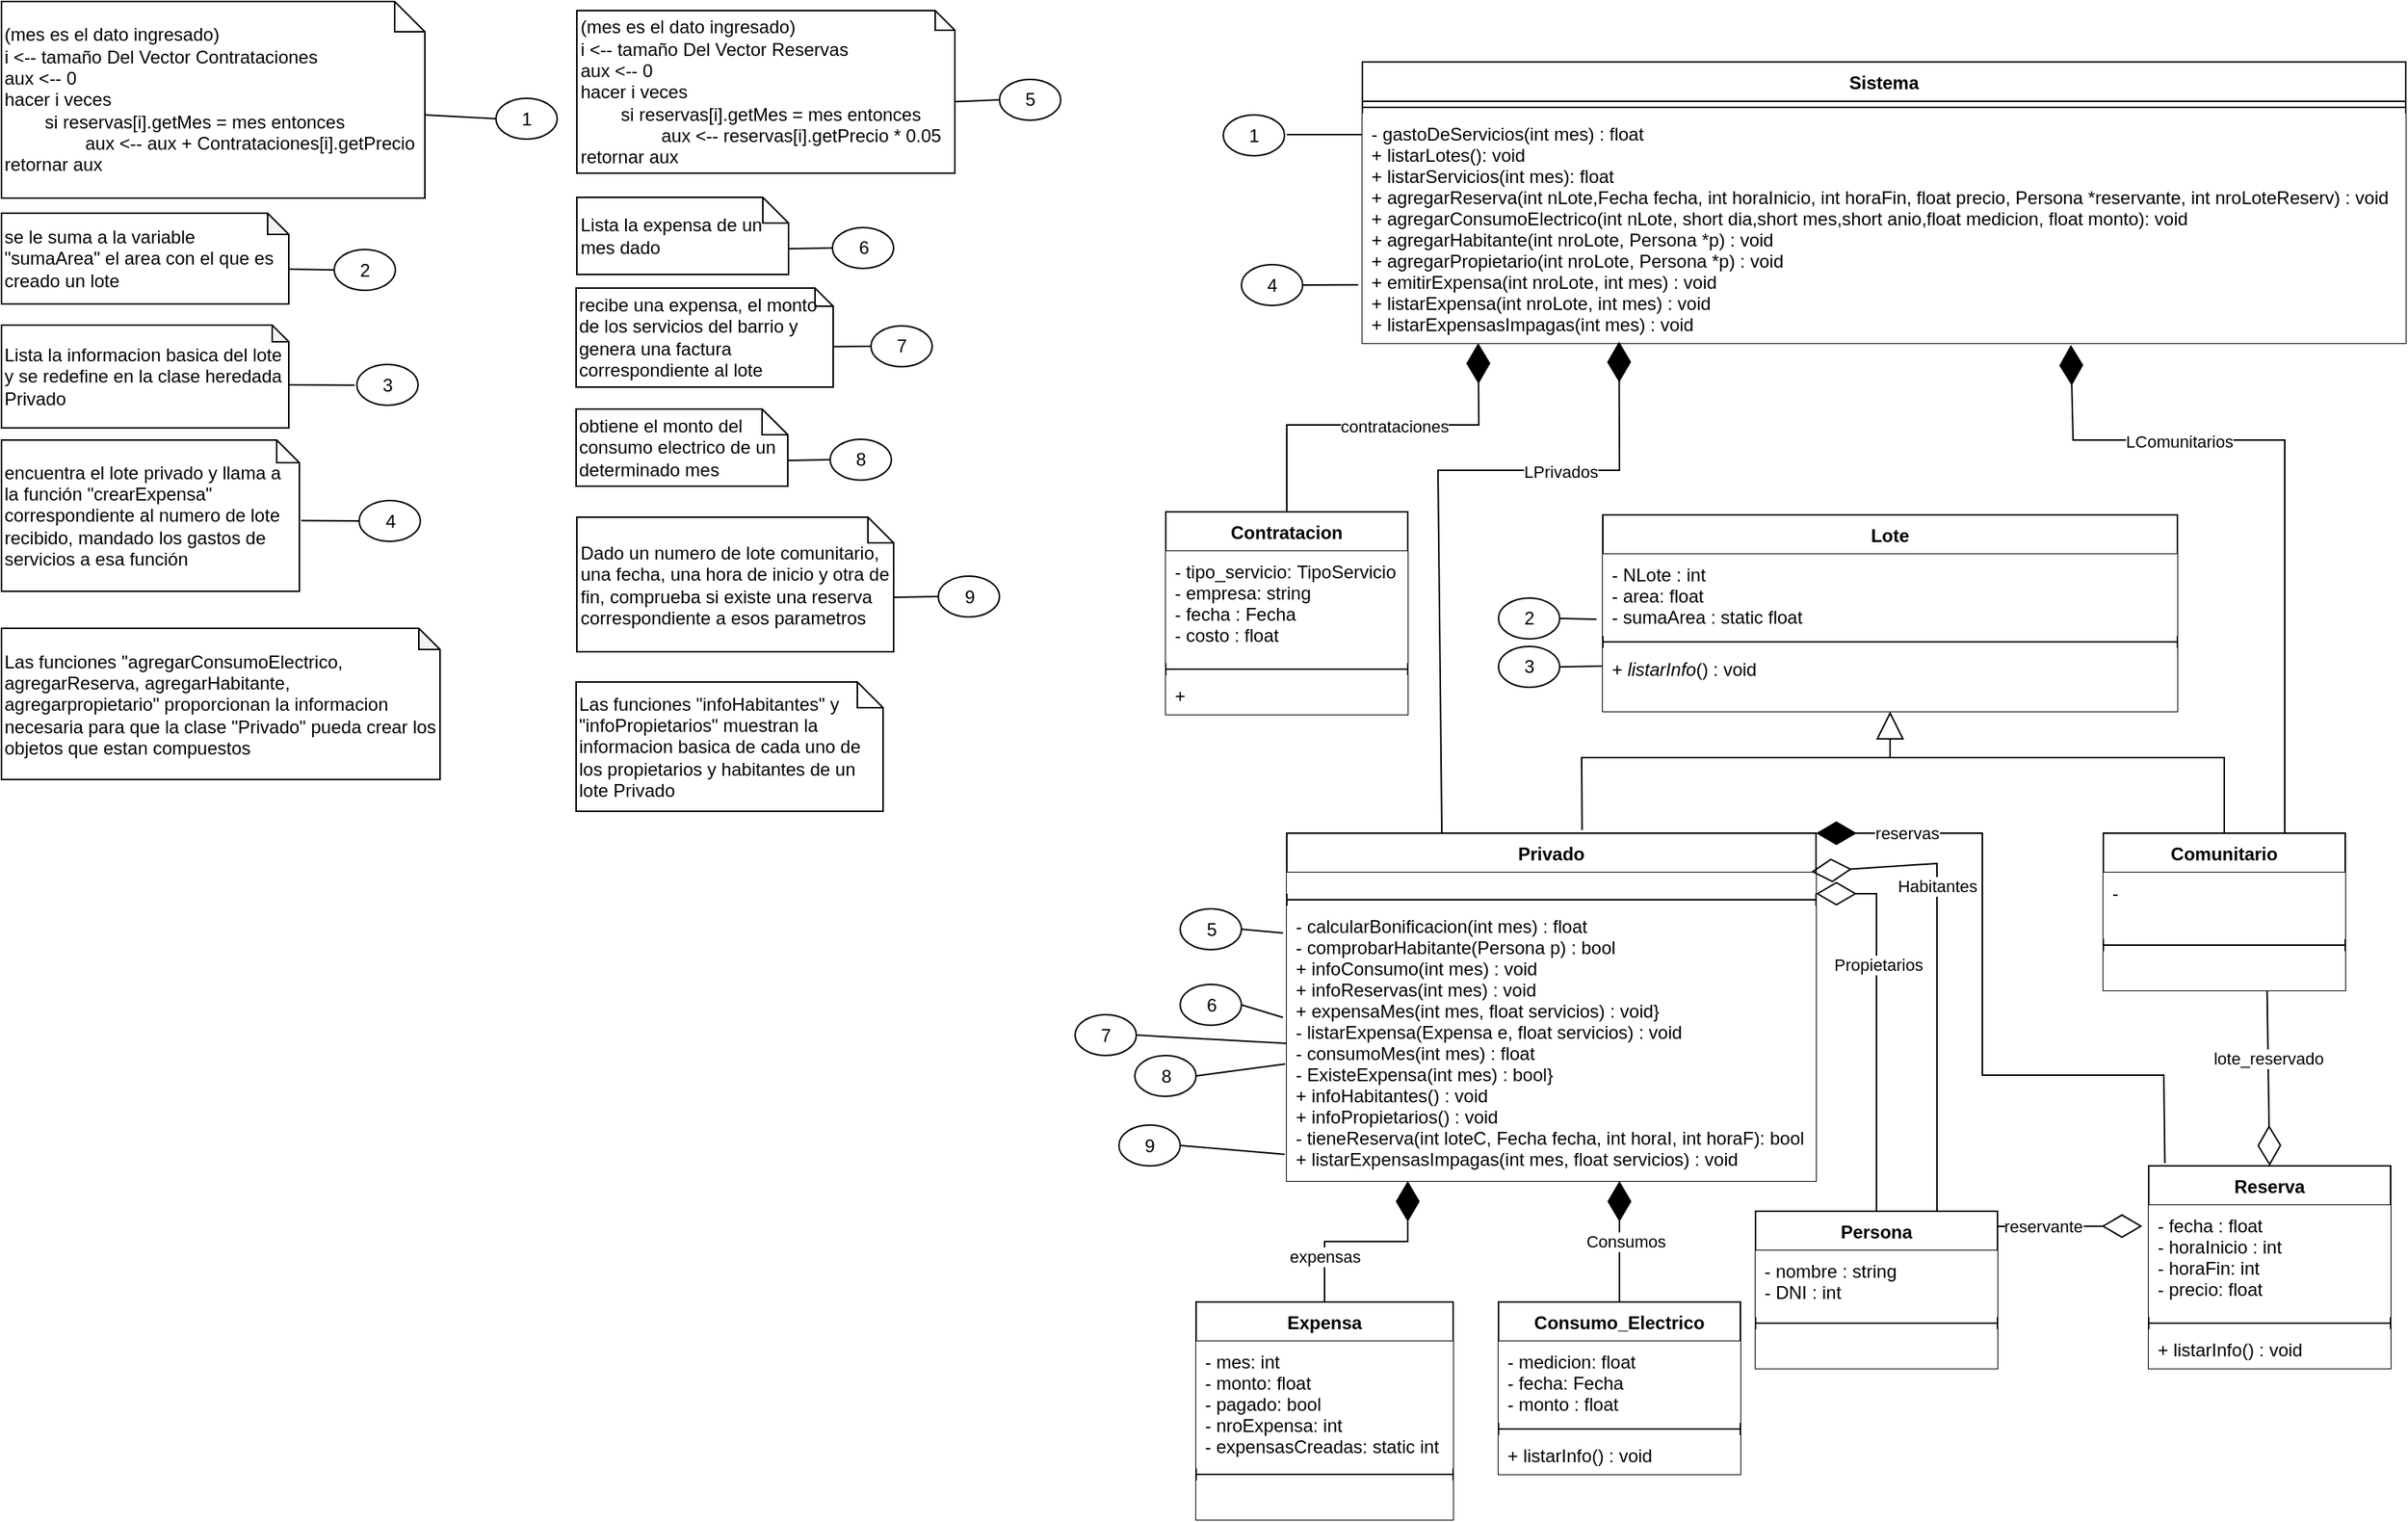 <mxfile version="20.6.0" type="device"><diagram id="Mghg4daY8PKXxm-E9AAV" name="Página-1"><mxGraphModel dx="2114" dy="834" grid="1" gridSize="10" guides="1" tooltips="1" connect="1" arrows="1" fold="1" page="1" pageScale="1" pageWidth="827" pageHeight="1169" math="0" shadow="0"><root><mxCell id="0"/><mxCell id="1" parent="0"/><mxCell id="o68BLchZln3EO1sLJYte-1" value="Lote" style="swimlane;fontStyle=1;align=center;verticalAlign=top;childLayout=stackLayout;horizontal=1;startSize=26;horizontalStack=0;resizeParent=1;resizeParentMax=0;resizeLast=0;collapsible=1;marginBottom=0;" parent="1" vertex="1"><mxGeometry x="279" y="369.5" width="380" height="130" as="geometry"/></mxCell><mxCell id="o68BLchZln3EO1sLJYte-2" value="- NLote : int&#10;- area: float&#10;- sumaArea : static float&#10;" style="text;strokeColor=none;fillColor=default;align=left;verticalAlign=top;spacingLeft=4;spacingRight=4;overflow=hidden;rotatable=0;points=[[0,0.5],[1,0.5]];portConstraint=eastwest;" parent="o68BLchZln3EO1sLJYte-1" vertex="1"><mxGeometry y="26" width="380" height="54" as="geometry"/></mxCell><mxCell id="o68BLchZln3EO1sLJYte-3" value="" style="line;strokeWidth=1;fillColor=none;align=left;verticalAlign=middle;spacingTop=-1;spacingLeft=3;spacingRight=3;rotatable=0;labelPosition=right;points=[];portConstraint=eastwest;strokeColor=inherit;" parent="o68BLchZln3EO1sLJYte-1" vertex="1"><mxGeometry y="80" width="380" height="8" as="geometry"/></mxCell><mxCell id="o68BLchZln3EO1sLJYte-4" value="+&amp;nbsp;&lt;i&gt;listarInfo&lt;/i&gt;() : void" style="text;strokeColor=none;fillColor=default;align=left;verticalAlign=top;spacingLeft=4;spacingRight=4;overflow=hidden;rotatable=0;points=[[0,0.5],[1,0.5]];portConstraint=eastwest;html=1;" parent="o68BLchZln3EO1sLJYte-1" vertex="1"><mxGeometry y="88" width="380" height="42" as="geometry"/></mxCell><mxCell id="o68BLchZln3EO1sLJYte-5" value="Privado" style="swimlane;fontStyle=1;align=center;verticalAlign=top;childLayout=stackLayout;horizontal=1;startSize=26;horizontalStack=0;resizeParent=1;resizeParentMax=0;resizeLast=0;collapsible=1;marginBottom=0;" parent="1" vertex="1"><mxGeometry x="70" y="580" width="350" height="230" as="geometry"/></mxCell><mxCell id="o68BLchZln3EO1sLJYte-6" value="" style="text;strokeColor=none;fillColor=default;align=left;verticalAlign=top;spacingLeft=4;spacingRight=4;overflow=hidden;rotatable=0;points=[[0,0.5],[1,0.5]];portConstraint=eastwest;" parent="o68BLchZln3EO1sLJYte-5" vertex="1"><mxGeometry y="26" width="350" height="14" as="geometry"/></mxCell><mxCell id="o68BLchZln3EO1sLJYte-7" value="" style="line;strokeWidth=1;fillColor=none;align=left;verticalAlign=middle;spacingTop=-1;spacingLeft=3;spacingRight=3;rotatable=0;labelPosition=right;points=[];portConstraint=eastwest;strokeColor=inherit;" parent="o68BLchZln3EO1sLJYte-5" vertex="1"><mxGeometry y="40" width="350" height="8" as="geometry"/></mxCell><mxCell id="o68BLchZln3EO1sLJYte-8" value="- calcularBonificacion(int mes) : float&#10;- comprobarHabitante(Persona p) : bool&#10;+ infoConsumo(int mes) : void&#10;+ infoReservas(int mes) : void&#10;+ expensaMes(int mes, float servicios) : void}&#10;- listarExpensa(Expensa e, float servicios) : void&#10;- consumoMes(int mes) : float&#10;- ExisteExpensa(int mes) : bool}&#10;+ infoHabitantes() : void&#10;+ infoPropietarios() : void&#10;- tieneReserva(int loteC, Fecha fecha, int horaI, int horaF): bool&#10;+ listarExpensasImpagas(int mes, float servicios) : void" style="text;strokeColor=none;fillColor=default;align=left;verticalAlign=top;spacingLeft=4;spacingRight=4;overflow=hidden;rotatable=0;points=[[0,0.5],[1,0.5]];portConstraint=eastwest;" parent="o68BLchZln3EO1sLJYte-5" vertex="1"><mxGeometry y="48" width="350" height="182" as="geometry"/></mxCell><mxCell id="o68BLchZln3EO1sLJYte-9" value="Comunitario" style="swimlane;fontStyle=1;align=center;verticalAlign=top;childLayout=stackLayout;horizontal=1;startSize=26;horizontalStack=0;resizeParent=1;resizeParentMax=0;resizeLast=0;collapsible=1;marginBottom=0;" parent="1" vertex="1"><mxGeometry x="610" y="580" width="160" height="104" as="geometry"/></mxCell><mxCell id="o68BLchZln3EO1sLJYte-10" value="-" style="text;strokeColor=none;fillColor=default;align=left;verticalAlign=top;spacingLeft=4;spacingRight=4;overflow=hidden;rotatable=0;points=[[0,0.5],[1,0.5]];portConstraint=eastwest;" parent="o68BLchZln3EO1sLJYte-9" vertex="1"><mxGeometry y="26" width="160" height="44" as="geometry"/></mxCell><mxCell id="o68BLchZln3EO1sLJYte-11" value="" style="line;strokeWidth=1;fillColor=none;align=left;verticalAlign=middle;spacingTop=-1;spacingLeft=3;spacingRight=3;rotatable=0;labelPosition=right;points=[];portConstraint=eastwest;strokeColor=inherit;" parent="o68BLchZln3EO1sLJYte-9" vertex="1"><mxGeometry y="70" width="160" height="8" as="geometry"/></mxCell><mxCell id="o68BLchZln3EO1sLJYte-12" value="" style="text;strokeColor=none;fillColor=default;align=left;verticalAlign=top;spacingLeft=4;spacingRight=4;overflow=hidden;rotatable=0;points=[[0,0.5],[1,0.5]];portConstraint=eastwest;" parent="o68BLchZln3EO1sLJYte-9" vertex="1"><mxGeometry y="78" width="160" height="26" as="geometry"/></mxCell><mxCell id="o68BLchZln3EO1sLJYte-13" value="Persona" style="swimlane;fontStyle=1;align=center;verticalAlign=top;childLayout=stackLayout;horizontal=1;startSize=26;horizontalStack=0;resizeParent=1;resizeParentMax=0;resizeLast=0;collapsible=1;marginBottom=0;" parent="1" vertex="1"><mxGeometry x="380" y="830" width="160" height="104" as="geometry"/></mxCell><mxCell id="o68BLchZln3EO1sLJYte-14" value="- nombre : string&#10;- DNI : int" style="text;strokeColor=none;fillColor=default;align=left;verticalAlign=top;spacingLeft=4;spacingRight=4;overflow=hidden;rotatable=0;points=[[0,0.5],[1,0.5]];portConstraint=eastwest;" parent="o68BLchZln3EO1sLJYte-13" vertex="1"><mxGeometry y="26" width="160" height="44" as="geometry"/></mxCell><mxCell id="o68BLchZln3EO1sLJYte-15" value="" style="line;strokeWidth=1;fillColor=none;align=left;verticalAlign=middle;spacingTop=-1;spacingLeft=3;spacingRight=3;rotatable=0;labelPosition=right;points=[];portConstraint=eastwest;strokeColor=inherit;" parent="o68BLchZln3EO1sLJYte-13" vertex="1"><mxGeometry y="70" width="160" height="8" as="geometry"/></mxCell><mxCell id="o68BLchZln3EO1sLJYte-16" value="" style="text;strokeColor=none;fillColor=default;align=left;verticalAlign=top;spacingLeft=4;spacingRight=4;overflow=hidden;rotatable=0;points=[[0,0.5],[1,0.5]];portConstraint=eastwest;" parent="o68BLchZln3EO1sLJYte-13" vertex="1"><mxGeometry y="78" width="160" height="26" as="geometry"/></mxCell><mxCell id="o68BLchZln3EO1sLJYte-25" value="Contratacion" style="swimlane;fontStyle=1;align=center;verticalAlign=top;childLayout=stackLayout;horizontal=1;startSize=26;horizontalStack=0;resizeParent=1;resizeParentMax=0;resizeLast=0;collapsible=1;marginBottom=0;" parent="1" vertex="1"><mxGeometry x="-10" y="367.5" width="160" height="134" as="geometry"/></mxCell><mxCell id="o68BLchZln3EO1sLJYte-26" value="- tipo_servicio: TipoServicio&#10;- empresa: string&#10;- fecha : Fecha&#10;- costo : float" style="text;strokeColor=none;fillColor=default;align=left;verticalAlign=top;spacingLeft=4;spacingRight=4;overflow=hidden;rotatable=0;points=[[0,0.5],[1,0.5]];portConstraint=eastwest;" parent="o68BLchZln3EO1sLJYte-25" vertex="1"><mxGeometry y="26" width="160" height="74" as="geometry"/></mxCell><mxCell id="o68BLchZln3EO1sLJYte-27" value="" style="line;strokeWidth=1;fillColor=none;align=left;verticalAlign=middle;spacingTop=-1;spacingLeft=3;spacingRight=3;rotatable=0;labelPosition=right;points=[];portConstraint=eastwest;strokeColor=inherit;" parent="o68BLchZln3EO1sLJYte-25" vertex="1"><mxGeometry y="100" width="160" height="8" as="geometry"/></mxCell><mxCell id="o68BLchZln3EO1sLJYte-28" value="+ " style="text;strokeColor=none;fillColor=default;align=left;verticalAlign=top;spacingLeft=4;spacingRight=4;overflow=hidden;rotatable=0;points=[[0,0.5],[1,0.5]];portConstraint=eastwest;" parent="o68BLchZln3EO1sLJYte-25" vertex="1"><mxGeometry y="108" width="160" height="26" as="geometry"/></mxCell><mxCell id="o68BLchZln3EO1sLJYte-29" value="Consumo_Electrico" style="swimlane;fontStyle=1;align=center;verticalAlign=top;childLayout=stackLayout;horizontal=1;startSize=26;horizontalStack=0;resizeParent=1;resizeParentMax=0;resizeLast=0;collapsible=1;marginBottom=0;" parent="1" vertex="1"><mxGeometry x="210" y="890" width="160" height="114" as="geometry"/></mxCell><mxCell id="o68BLchZln3EO1sLJYte-30" value="- medicion: float&#10;- fecha: Fecha &#10;- monto : float" style="text;strokeColor=none;fillColor=default;align=left;verticalAlign=top;spacingLeft=4;spacingRight=4;overflow=hidden;rotatable=0;points=[[0,0.5],[1,0.5]];portConstraint=eastwest;" parent="o68BLchZln3EO1sLJYte-29" vertex="1"><mxGeometry y="26" width="160" height="54" as="geometry"/></mxCell><mxCell id="o68BLchZln3EO1sLJYte-31" value="" style="line;strokeWidth=1;fillColor=none;align=left;verticalAlign=middle;spacingTop=-1;spacingLeft=3;spacingRight=3;rotatable=0;labelPosition=right;points=[];portConstraint=eastwest;strokeColor=inherit;" parent="o68BLchZln3EO1sLJYte-29" vertex="1"><mxGeometry y="80" width="160" height="8" as="geometry"/></mxCell><mxCell id="o68BLchZln3EO1sLJYte-32" value="+ listarInfo() : void" style="text;strokeColor=none;fillColor=default;align=left;verticalAlign=top;spacingLeft=4;spacingRight=4;overflow=hidden;rotatable=0;points=[[0,0.5],[1,0.5]];portConstraint=eastwest;" parent="o68BLchZln3EO1sLJYte-29" vertex="1"><mxGeometry y="88" width="160" height="26" as="geometry"/></mxCell><mxCell id="o68BLchZln3EO1sLJYte-33" value="Sistema" style="swimlane;fontStyle=1;align=center;verticalAlign=top;childLayout=stackLayout;horizontal=1;startSize=26;horizontalStack=0;resizeParent=1;resizeParentMax=0;resizeLast=0;collapsible=1;marginBottom=0;" parent="1" vertex="1"><mxGeometry x="120" y="70" width="690" height="186" as="geometry"/></mxCell><mxCell id="o68BLchZln3EO1sLJYte-35" value="" style="line;strokeWidth=1;fillColor=none;align=left;verticalAlign=middle;spacingTop=-1;spacingLeft=3;spacingRight=3;rotatable=0;labelPosition=right;points=[];portConstraint=eastwest;strokeColor=inherit;" parent="o68BLchZln3EO1sLJYte-33" vertex="1"><mxGeometry y="26" width="690" height="8" as="geometry"/></mxCell><mxCell id="o68BLchZln3EO1sLJYte-36" value="- gastoDeServicios(int mes) : float&#10;+ listarLotes(): void&#10;+ listarServicios(int mes): float&#10;+ agregarReserva(int nLote,Fecha fecha, int horaInicio, int horaFin, float precio, Persona *reservante, int nroLoteReserv) : void&#10;+ agregarConsumoElectrico(int nLote, short dia,short mes,short anio,float medicion, float monto): void&#10;+ agregarHabitante(int nroLote, Persona *p) : void&#10;+ agregarPropietario(int nroLote, Persona *p) : void&#10;+ emitirExpensa(int nroLote, int mes) : void&#10;+ listarExpensa(int nroLote, int mes) : void&#10;+ listarExpensasImpagas(int mes) : void" style="text;strokeColor=none;fillColor=default;align=left;verticalAlign=top;spacingLeft=4;spacingRight=4;overflow=hidden;rotatable=0;points=[[0,0.5],[1,0.5]];portConstraint=eastwest;" parent="o68BLchZln3EO1sLJYte-33" vertex="1"><mxGeometry y="34" width="690" height="152" as="geometry"/></mxCell><mxCell id="o68BLchZln3EO1sLJYte-39" value="Expensa" style="swimlane;fontStyle=1;align=center;verticalAlign=top;childLayout=stackLayout;horizontal=1;startSize=26;horizontalStack=0;resizeParent=1;resizeParentMax=0;resizeLast=0;collapsible=1;marginBottom=0;" parent="1" vertex="1"><mxGeometry x="10" y="890" width="170" height="144" as="geometry"/></mxCell><mxCell id="o68BLchZln3EO1sLJYte-40" value="- mes: int&#10;- monto: float&#10;- pagado: bool&#10;- nroExpensa: int&#10;- expensasCreadas: static int" style="text;strokeColor=none;fillColor=default;align=left;verticalAlign=top;spacingLeft=4;spacingRight=4;overflow=hidden;rotatable=0;points=[[0,0.5],[1,0.5]];portConstraint=eastwest;" parent="o68BLchZln3EO1sLJYte-39" vertex="1"><mxGeometry y="26" width="170" height="84" as="geometry"/></mxCell><mxCell id="o68BLchZln3EO1sLJYte-41" value="" style="line;strokeWidth=1;fillColor=none;align=left;verticalAlign=middle;spacingTop=-1;spacingLeft=3;spacingRight=3;rotatable=0;labelPosition=right;points=[];portConstraint=eastwest;strokeColor=inherit;" parent="o68BLchZln3EO1sLJYte-39" vertex="1"><mxGeometry y="110" width="170" height="8" as="geometry"/></mxCell><mxCell id="o68BLchZln3EO1sLJYte-42" value="" style="text;strokeColor=none;fillColor=default;align=left;verticalAlign=top;spacingLeft=4;spacingRight=4;overflow=hidden;rotatable=0;points=[[0,0.5],[1,0.5]];portConstraint=eastwest;" parent="o68BLchZln3EO1sLJYte-39" vertex="1"><mxGeometry y="118" width="170" height="26" as="geometry"/></mxCell><mxCell id="o68BLchZln3EO1sLJYte-47" value="" style="endArrow=diamondThin;endFill=1;endSize=24;html=1;rounded=0;exitX=0.5;exitY=0;exitDx=0;exitDy=0;" parent="1" source="o68BLchZln3EO1sLJYte-39" edge="1"><mxGeometry width="160" relative="1" as="geometry"><mxPoint x="60" y="650" as="sourcePoint"/><mxPoint x="150" y="810" as="targetPoint"/><Array as="points"><mxPoint x="95" y="850"/><mxPoint x="150" y="850"/></Array></mxGeometry></mxCell><mxCell id="o68BLchZln3EO1sLJYte-51" value="" style="endArrow=diamondThin;endFill=1;endSize=24;html=1;rounded=0;exitX=0.5;exitY=0;exitDx=0;exitDy=0;" parent="1" source="o68BLchZln3EO1sLJYte-29" edge="1"><mxGeometry width="160" relative="1" as="geometry"><mxPoint x="370" y="540" as="sourcePoint"/><mxPoint x="290" y="810" as="targetPoint"/><Array as="points"/></mxGeometry></mxCell><mxCell id="o68BLchZln3EO1sLJYte-62" value="" style="endArrow=block;endSize=16;endFill=0;html=1;rounded=0;exitX=0.5;exitY=0;exitDx=0;exitDy=0;entryX=0.5;entryY=1;entryDx=0;entryDy=0;" parent="1" source="o68BLchZln3EO1sLJYte-9" target="o68BLchZln3EO1sLJYte-1" edge="1"><mxGeometry width="160" relative="1" as="geometry"><mxPoint x="640" y="520" as="sourcePoint"/><mxPoint x="690" y="460" as="targetPoint"/><Array as="points"><mxPoint x="690" y="530"/><mxPoint x="469" y="530"/></Array></mxGeometry></mxCell><mxCell id="o68BLchZln3EO1sLJYte-64" value="" style="endArrow=none;html=1;rounded=0;exitX=0.558;exitY=-0.009;exitDx=0;exitDy=0;exitPerimeter=0;" parent="1" source="o68BLchZln3EO1sLJYte-5" edge="1"><mxGeometry width="50" height="50" relative="1" as="geometry"><mxPoint x="210" y="490" as="sourcePoint"/><mxPoint x="470" y="530" as="targetPoint"/><Array as="points"><mxPoint x="265" y="530"/></Array></mxGeometry></mxCell><mxCell id="o68BLchZln3EO1sLJYte-67" value="" style="endArrow=diamondThin;endFill=0;endSize=24;html=1;rounded=0;exitX=0.5;exitY=0;exitDx=0;exitDy=0;shadow=0;sketch=0;" parent="1" source="o68BLchZln3EO1sLJYte-13" edge="1"><mxGeometry width="160" relative="1" as="geometry"><mxPoint x="410" y="730" as="sourcePoint"/><mxPoint x="420" y="620" as="targetPoint"/><Array as="points"><mxPoint x="460" y="620"/></Array></mxGeometry></mxCell><mxCell id="o68BLchZln3EO1sLJYte-85" value="Propietarios" style="edgeLabel;html=1;align=center;verticalAlign=middle;resizable=0;points=[];" parent="o68BLchZln3EO1sLJYte-67" vertex="1" connectable="0"><mxGeometry x="0.309" y="-1" relative="1" as="geometry"><mxPoint as="offset"/></mxGeometry></mxCell><mxCell id="o68BLchZln3EO1sLJYte-69" value="Reserva" style="swimlane;fontStyle=1;align=center;verticalAlign=top;childLayout=stackLayout;horizontal=1;startSize=26;horizontalStack=0;resizeParent=1;resizeParentMax=0;resizeLast=0;collapsible=1;marginBottom=0;fillColor=default;" parent="1" vertex="1"><mxGeometry x="640" y="800" width="160" height="134" as="geometry"/></mxCell><mxCell id="o68BLchZln3EO1sLJYte-70" value="- fecha : float&#10;- horaInicio : int&#10;- horaFin: int &#10;- precio: float " style="text;strokeColor=none;fillColor=default;align=left;verticalAlign=top;spacingLeft=4;spacingRight=4;overflow=hidden;rotatable=0;points=[[0,0.5],[1,0.5]];portConstraint=eastwest;" parent="o68BLchZln3EO1sLJYte-69" vertex="1"><mxGeometry y="26" width="160" height="74" as="geometry"/></mxCell><mxCell id="o68BLchZln3EO1sLJYte-71" value="" style="line;strokeWidth=1;fillColor=none;align=left;verticalAlign=middle;spacingTop=-1;spacingLeft=3;spacingRight=3;rotatable=0;labelPosition=right;points=[];portConstraint=eastwest;strokeColor=inherit;" parent="o68BLchZln3EO1sLJYte-69" vertex="1"><mxGeometry y="100" width="160" height="8" as="geometry"/></mxCell><mxCell id="o68BLchZln3EO1sLJYte-72" value="+ listarInfo() : void" style="text;strokeColor=none;fillColor=default;align=left;verticalAlign=top;spacingLeft=4;spacingRight=4;overflow=hidden;rotatable=0;points=[[0,0.5],[1,0.5]];portConstraint=eastwest;" parent="o68BLchZln3EO1sLJYte-69" vertex="1"><mxGeometry y="108" width="160" height="26" as="geometry"/></mxCell><mxCell id="o68BLchZln3EO1sLJYte-74" value="" style="endArrow=diamondThin;endFill=0;endSize=24;html=1;rounded=0;exitX=0.677;exitY=1.011;exitDx=0;exitDy=0;exitPerimeter=0;entryX=0.5;entryY=0;entryDx=0;entryDy=0;" parent="1" source="o68BLchZln3EO1sLJYte-12" target="o68BLchZln3EO1sLJYte-69" edge="1"><mxGeometry width="160" relative="1" as="geometry"><mxPoint x="720" y="750" as="sourcePoint"/><mxPoint x="780" y="730" as="targetPoint"/></mxGeometry></mxCell><mxCell id="o68BLchZln3EO1sLJYte-73" value="" style="endArrow=diamondThin;endFill=0;endSize=24;html=1;rounded=0;entryX=-0.026;entryY=0.187;entryDx=0;entryDy=0;entryPerimeter=0;" parent="1" target="o68BLchZln3EO1sLJYte-70" edge="1"><mxGeometry width="160" relative="1" as="geometry"><mxPoint x="540" y="840" as="sourcePoint"/><mxPoint x="630" y="840" as="targetPoint"/><Array as="points"/></mxGeometry></mxCell><mxCell id="o68BLchZln3EO1sLJYte-82" value="" style="endArrow=diamondThin;endFill=0;endSize=24;html=1;rounded=0;exitX=0.75;exitY=0;exitDx=0;exitDy=0;entryX=0.991;entryY=0.111;entryDx=0;entryDy=0;entryPerimeter=0;" parent="1" source="o68BLchZln3EO1sLJYte-13" target="o68BLchZln3EO1sLJYte-5" edge="1"><mxGeometry width="160" relative="1" as="geometry"><mxPoint x="477" y="800" as="sourcePoint"/><mxPoint x="390" y="600" as="targetPoint"/><Array as="points"><mxPoint x="500" y="600"/></Array></mxGeometry></mxCell><mxCell id="o68BLchZln3EO1sLJYte-86" value="Habitantes" style="edgeLabel;html=1;align=center;verticalAlign=middle;resizable=0;points=[];" parent="o68BLchZln3EO1sLJYte-82" vertex="1" connectable="0"><mxGeometry x="0.375" relative="1" as="geometry"><mxPoint as="offset"/></mxGeometry></mxCell><mxCell id="o68BLchZln3EO1sLJYte-84" value="" style="endArrow=diamondThin;endFill=1;endSize=24;html=1;rounded=0;entryX=1;entryY=0;entryDx=0;entryDy=0;exitX=0.067;exitY=-0.014;exitDx=0;exitDy=0;exitPerimeter=0;" parent="1" source="o68BLchZln3EO1sLJYte-69" target="o68BLchZln3EO1sLJYte-5" edge="1"><mxGeometry width="160" relative="1" as="geometry"><mxPoint x="650" y="790" as="sourcePoint"/><mxPoint x="630" y="760" as="targetPoint"/><Array as="points"><mxPoint x="650" y="740"/><mxPoint x="530" y="740"/><mxPoint x="530" y="580"/></Array></mxGeometry></mxCell><mxCell id="jvN9_t4SDrwfO9zvQ4az-1" value="Consumos" style="edgeLabel;html=1;align=center;verticalAlign=middle;resizable=0;points=[];" parent="1" vertex="1" connectable="0"><mxGeometry x="289.999" y="860.003" as="geometry"><mxPoint x="4" y="-10" as="offset"/></mxGeometry></mxCell><mxCell id="jvN9_t4SDrwfO9zvQ4az-2" value="expensas" style="edgeLabel;html=1;align=center;verticalAlign=middle;resizable=0;points=[];" parent="1" vertex="1" connectable="0"><mxGeometry x="94.999" y="860.003" as="geometry"/></mxCell><mxCell id="jvN9_t4SDrwfO9zvQ4az-4" value="reservas" style="edgeLabel;html=1;align=center;verticalAlign=middle;resizable=0;points=[];" parent="1" vertex="1" connectable="0"><mxGeometry x="479.999" y="580.003" as="geometry"/></mxCell><mxCell id="jvN9_t4SDrwfO9zvQ4az-5" value="lote_reservado" style="edgeLabel;html=1;align=center;verticalAlign=middle;resizable=0;points=[];" parent="1" vertex="1" connectable="0"><mxGeometry x="719.999" y="730.003" as="geometry"><mxPoint x="-1" y="-1" as="offset"/></mxGeometry></mxCell><mxCell id="jvN9_t4SDrwfO9zvQ4az-6" value="reservante" style="edgeLabel;html=1;align=center;verticalAlign=middle;resizable=0;points=[];" parent="1" vertex="1" connectable="0"><mxGeometry x="569.999" y="840.003" as="geometry"/></mxCell><mxCell id="gN2GLMJcy45_AhwAAKwp-27" value="se le suma a la variable&amp;nbsp;&lt;br&gt;&quot;sumaArea&quot; el area con el que es creado un lote" style="shape=note;whiteSpace=wrap;html=1;backgroundOutline=1;darkOpacity=0.05;fillColor=default;align=left;size=14;" parent="1" vertex="1"><mxGeometry x="-780" y="170" width="190" height="60" as="geometry"/></mxCell><mxCell id="gN2GLMJcy45_AhwAAKwp-28" value="" style="endArrow=none;html=1;rounded=0;entryX=-0.011;entryY=0.796;entryDx=0;entryDy=0;entryPerimeter=0;exitX=1;exitY=0.5;exitDx=0;exitDy=0;" parent="1" source="JCUP0Ef6mDH7aTI8EmeP-4" target="o68BLchZln3EO1sLJYte-2" edge="1"><mxGeometry width="50" height="50" relative="1" as="geometry"><mxPoint x="219" y="439.5" as="sourcePoint"/><mxPoint x="689" y="419.5" as="targetPoint"/><Array as="points"/></mxGeometry></mxCell><mxCell id="gN2GLMJcy45_AhwAAKwp-32" value="" style="endArrow=none;html=1;rounded=0;entryX=-0.007;entryY=0.099;entryDx=0;entryDy=0;entryPerimeter=0;exitX=1;exitY=0.5;exitDx=0;exitDy=0;" parent="1" source="JCUP0Ef6mDH7aTI8EmeP-16" target="o68BLchZln3EO1sLJYte-8" edge="1"><mxGeometry width="50" height="50" relative="1" as="geometry"><mxPoint x="52" y="643" as="sourcePoint"/><mxPoint x="80" y="660" as="targetPoint"/></mxGeometry></mxCell><mxCell id="pDYapLl28cAFTnDax4cn-3" value="" style="endArrow=diamondThin;endFill=1;endSize=24;html=1;rounded=0;exitX=0.5;exitY=0;exitDx=0;exitDy=0;entryX=0.111;entryY=0.999;entryDx=0;entryDy=0;entryPerimeter=0;" parent="1" source="o68BLchZln3EO1sLJYte-25" target="o68BLchZln3EO1sLJYte-36" edge="1"><mxGeometry width="160" relative="1" as="geometry"><mxPoint x="-90" y="82" as="sourcePoint"/><mxPoint x="50" y="240" as="targetPoint"/><Array as="points"><mxPoint x="70" y="310"/><mxPoint x="197" y="310"/></Array></mxGeometry></mxCell><mxCell id="pDYapLl28cAFTnDax4cn-5" value="contrataciones" style="edgeLabel;html=1;align=center;verticalAlign=middle;resizable=0;points=[];" parent="pDYapLl28cAFTnDax4cn-3" vertex="1" connectable="0"><mxGeometry x="-0.152" y="-1" relative="1" as="geometry"><mxPoint x="27" as="offset"/></mxGeometry></mxCell><mxCell id="pDYapLl28cAFTnDax4cn-6" value="" style="endArrow=diamondThin;endFill=1;endSize=24;html=1;rounded=0;exitX=0.293;exitY=0;exitDx=0;exitDy=0;exitPerimeter=0;entryX=0.246;entryY=0.993;entryDx=0;entryDy=0;entryPerimeter=0;" parent="1" source="o68BLchZln3EO1sLJYte-5" target="o68BLchZln3EO1sLJYte-36" edge="1"><mxGeometry width="160" relative="1" as="geometry"><mxPoint x="170" y="560" as="sourcePoint"/><mxPoint x="290" y="270" as="targetPoint"/><Array as="points"><mxPoint x="170" y="340"/><mxPoint x="290" y="340"/></Array></mxGeometry></mxCell><mxCell id="pDYapLl28cAFTnDax4cn-10" value="LPrivados" style="edgeLabel;html=1;align=center;verticalAlign=middle;resizable=0;points=[];" parent="pDYapLl28cAFTnDax4cn-6" vertex="1" connectable="0"><mxGeometry x="0.334" y="-1" relative="1" as="geometry"><mxPoint x="24" as="offset"/></mxGeometry></mxCell><mxCell id="pDYapLl28cAFTnDax4cn-7" value="" style="endArrow=diamondThin;endFill=1;endSize=24;html=1;rounded=0;exitX=0.75;exitY=0;exitDx=0;exitDy=0;entryX=0.679;entryY=1.007;entryDx=0;entryDy=0;entryPerimeter=0;" parent="1" source="o68BLchZln3EO1sLJYte-9" target="o68BLchZln3EO1sLJYte-36" edge="1"><mxGeometry width="160" relative="1" as="geometry"><mxPoint x="750" y="530" as="sourcePoint"/><mxPoint x="620" y="320" as="targetPoint"/><Array as="points"><mxPoint x="730" y="320"/><mxPoint x="590" y="320"/></Array></mxGeometry></mxCell><mxCell id="pDYapLl28cAFTnDax4cn-11" value="LComunitarios" style="edgeLabel;html=1;align=center;verticalAlign=middle;resizable=0;points=[];" parent="pDYapLl28cAFTnDax4cn-7" vertex="1" connectable="0"><mxGeometry x="0.425" y="1" relative="1" as="geometry"><mxPoint as="offset"/></mxGeometry></mxCell><mxCell id="9Nnpxp8Ruyse5wcbvzzb-2" value="(mes es el dato ingresado)&lt;br&gt;i &amp;lt;-- tamaño Del Vector Contrataciones&lt;br&gt;aux &amp;lt;-- 0&lt;br&gt;hacer i veces&lt;br&gt;&lt;span style=&quot;&quot;&gt;&#9;&lt;/span&gt;&lt;span style=&quot;white-space: pre;&quot;&gt;&#9;&lt;/span&gt;si reservas[i].getMes = mes entonces&lt;br&gt;&lt;span style=&quot;&quot;&gt;&#9;&lt;/span&gt;&lt;span style=&quot;&quot;&gt;&#9;&lt;/span&gt;&lt;span style=&quot;white-space: pre;&quot;&gt;&#9;&lt;/span&gt;&lt;span style=&quot;white-space: pre;&quot;&gt;&#9;&lt;/span&gt;aux &amp;lt;-- aux + Contrataciones[i].getPrecio&lt;br&gt;retornar aux" style="shape=note;size=20;whiteSpace=wrap;html=1;fillColor=default;align=left;" parent="1" vertex="1"><mxGeometry x="-780" y="30" width="280" height="130" as="geometry"/></mxCell><mxCell id="9Nnpxp8Ruyse5wcbvzzb-4" value="Lista la informacion basica del lote&lt;br&gt;y se redefine en la clase heredada Privado" style="shape=note;whiteSpace=wrap;html=1;backgroundOutline=1;darkOpacity=0.05;fillColor=default;align=left;size=11;" parent="1" vertex="1"><mxGeometry x="-780" y="244" width="190" height="68" as="geometry"/></mxCell><mxCell id="9Nnpxp8Ruyse5wcbvzzb-5" value="" style="endArrow=none;html=1;rounded=0;entryX=0;entryY=0.286;entryDx=0;entryDy=0;entryPerimeter=0;exitX=1;exitY=0.5;exitDx=0;exitDy=0;" parent="1" source="JCUP0Ef6mDH7aTI8EmeP-5" target="o68BLchZln3EO1sLJYte-4" edge="1"><mxGeometry width="50" height="50" relative="1" as="geometry"><mxPoint x="189" y="479.5" as="sourcePoint"/><mxPoint x="159" y="569.5" as="targetPoint"/></mxGeometry></mxCell><mxCell id="9Nnpxp8Ruyse5wcbvzzb-6" value="Lista la expensa de un mes dado" style="shape=note;size=17;whiteSpace=wrap;html=1;fillColor=default;align=left;" parent="1" vertex="1"><mxGeometry x="-399.5" y="159.5" width="140" height="51" as="geometry"/></mxCell><mxCell id="9Nnpxp8Ruyse5wcbvzzb-7" value="" style="endArrow=none;html=1;rounded=0;exitX=1;exitY=0.5;exitDx=0;exitDy=0;entryX=-0.007;entryY=0.406;entryDx=0;entryDy=0;entryPerimeter=0;" parent="1" source="JCUP0Ef6mDH7aTI8EmeP-21" target="o68BLchZln3EO1sLJYte-8" edge="1"><mxGeometry width="50" height="50" relative="1" as="geometry"><mxPoint x="50" y="698" as="sourcePoint"/><mxPoint x="60" y="700" as="targetPoint"/><Array as="points"/></mxGeometry></mxCell><mxCell id="9Nnpxp8Ruyse5wcbvzzb-8" value="recibe una expensa, el monto de los servicios del barrio y genera una factura correspondiente al lote" style="shape=note;size=12;whiteSpace=wrap;html=1;fillColor=default;align=left;" parent="1" vertex="1"><mxGeometry x="-400" y="219.5" width="170" height="65.5" as="geometry"/></mxCell><mxCell id="9Nnpxp8Ruyse5wcbvzzb-9" value="" style="endArrow=none;html=1;rounded=0;exitX=1;exitY=0.5;exitDx=0;exitDy=0;entryX=0;entryY=0.5;entryDx=0;entryDy=0;" parent="1" source="JCUP0Ef6mDH7aTI8EmeP-24" target="o68BLchZln3EO1sLJYte-8" edge="1"><mxGeometry width="50" height="50" relative="1" as="geometry"><mxPoint x="-31" y="712" as="sourcePoint"/><mxPoint x="60" y="713" as="targetPoint"/><Array as="points"/></mxGeometry></mxCell><mxCell id="9Nnpxp8Ruyse5wcbvzzb-13" value="Las funciones &quot;infoHabitantes&quot; y &quot;infoPropietarios&quot; muestran la informacion basica de cada uno de los propietarios y habitantes de un lote Privado" style="shape=note;size=17;whiteSpace=wrap;html=1;fillColor=default;align=left;" parent="1" vertex="1"><mxGeometry x="-400" y="480" width="203" height="85.5" as="geometry"/></mxCell><mxCell id="9Nnpxp8Ruyse5wcbvzzb-14" value="obtiene el monto del consumo electrico de un determinado mes" style="shape=note;size=17;whiteSpace=wrap;html=1;fillColor=default;align=left;" parent="1" vertex="1"><mxGeometry x="-400" y="299.5" width="140" height="51" as="geometry"/></mxCell><mxCell id="9Nnpxp8Ruyse5wcbvzzb-15" value="(mes es el dato ingresado)&lt;br&gt;i &amp;lt;-- tamaño Del Vector Reservas&lt;br&gt;aux &amp;lt;-- 0&lt;br&gt;hacer i veces&lt;br&gt;&lt;span style=&quot;white-space: pre;&quot;&gt;&#9;&lt;/span&gt;si reservas[i].getMes = mes entonces&lt;br&gt;&lt;span style=&quot;white-space: pre;&quot;&gt;&#9;&lt;/span&gt;&lt;span style=&quot;white-space: pre;&quot;&gt;&#9;&lt;/span&gt;aux &amp;lt;-- reservas[i].getPrecio * 0.05&lt;br&gt;retornar aux" style="shape=note;size=13;whiteSpace=wrap;html=1;fillColor=default;align=left;" parent="1" vertex="1"><mxGeometry x="-399.5" y="36" width="250" height="107.5" as="geometry"/></mxCell><mxCell id="9Nnpxp8Ruyse5wcbvzzb-16" value="" style="endArrow=none;html=1;rounded=0;shadow=0;sketch=0;entryX=0;entryY=0.092;entryDx=0;entryDy=0;entryPerimeter=0;" parent="1" target="o68BLchZln3EO1sLJYte-36" edge="1"><mxGeometry width="50" height="50" relative="1" as="geometry"><mxPoint x="70" y="118" as="sourcePoint"/><mxPoint x="110" y="120" as="targetPoint"/><Array as="points"/></mxGeometry></mxCell><mxCell id="9Nnpxp8Ruyse5wcbvzzb-17" value="Las funciones &quot;agregarConsumoElectrico, agregarReserva, agregarHabitante, agregarpropietario&quot; proporcionan la informacion necesaria para que la clase &quot;Privado&quot; pueda crear los objetos que estan compuestos&amp;nbsp;" style="shape=note;whiteSpace=wrap;html=1;backgroundOutline=1;darkOpacity=0.05;fillColor=default;align=left;size=14;" parent="1" vertex="1"><mxGeometry x="-780" y="444.5" width="290" height="100" as="geometry"/></mxCell><mxCell id="NrESH7nb8nrqxYQvQ7CY-1" value="" style="endArrow=none;html=1;rounded=0;exitX=1;exitY=0.5;exitDx=0;exitDy=0;entryX=-0.003;entryY=0.575;entryDx=0;entryDy=0;entryPerimeter=0;" parent="1" source="JCUP0Ef6mDH7aTI8EmeP-27" target="o68BLchZln3EO1sLJYte-8" edge="1"><mxGeometry width="50" height="50" relative="1" as="geometry"><mxPoint x="10" y="725" as="sourcePoint"/><mxPoint x="60" y="730" as="targetPoint"/><Array as="points"/></mxGeometry></mxCell><mxCell id="JCUP0Ef6mDH7aTI8EmeP-1" value="1" style="ellipse;whiteSpace=wrap;html=1;" parent="1" vertex="1"><mxGeometry x="28" y="105" width="40.5" height="27" as="geometry"/></mxCell><mxCell id="JCUP0Ef6mDH7aTI8EmeP-2" value="" style="endArrow=none;html=1;rounded=0;exitX=0;exitY=0;exitDx=280;exitDy=75;exitPerimeter=0;entryX=0;entryY=0.5;entryDx=0;entryDy=0;" parent="1" source="9Nnpxp8Ruyse5wcbvzzb-2" target="JCUP0Ef6mDH7aTI8EmeP-3" edge="1"><mxGeometry width="50" height="50" relative="1" as="geometry"><mxPoint x="-440" y="146" as="sourcePoint"/><mxPoint x="-400" y="106" as="targetPoint"/></mxGeometry></mxCell><mxCell id="JCUP0Ef6mDH7aTI8EmeP-3" value="1" style="ellipse;whiteSpace=wrap;html=1;" parent="1" vertex="1"><mxGeometry x="-453" y="94" width="40.5" height="27" as="geometry"/></mxCell><mxCell id="JCUP0Ef6mDH7aTI8EmeP-4" value="2" style="ellipse;whiteSpace=wrap;html=1;" parent="1" vertex="1"><mxGeometry x="210" y="424.5" width="40.5" height="27" as="geometry"/></mxCell><mxCell id="JCUP0Ef6mDH7aTI8EmeP-5" value="3" style="ellipse;whiteSpace=wrap;html=1;" parent="1" vertex="1"><mxGeometry x="210" y="456.5" width="40.5" height="27" as="geometry"/></mxCell><mxCell id="JCUP0Ef6mDH7aTI8EmeP-6" value="2" style="ellipse;whiteSpace=wrap;html=1;" parent="1" vertex="1"><mxGeometry x="-560" y="194" width="40.5" height="27" as="geometry"/></mxCell><mxCell id="JCUP0Ef6mDH7aTI8EmeP-7" value="3" style="ellipse;whiteSpace=wrap;html=1;" parent="1" vertex="1"><mxGeometry x="-545" y="270" width="40.5" height="27" as="geometry"/></mxCell><mxCell id="JCUP0Ef6mDH7aTI8EmeP-8" value="" style="endArrow=none;html=1;rounded=0;exitX=0;exitY=0;exitDx=190;exitDy=37;exitPerimeter=0;entryX=0;entryY=0.5;entryDx=0;entryDy=0;" parent="1" source="gN2GLMJcy45_AhwAAKwp-27" target="JCUP0Ef6mDH7aTI8EmeP-6" edge="1"><mxGeometry width="50" height="50" relative="1" as="geometry"><mxPoint x="-578" y="194" as="sourcePoint"/><mxPoint x="-528" y="144" as="targetPoint"/></mxGeometry></mxCell><mxCell id="JCUP0Ef6mDH7aTI8EmeP-10" value="" style="endArrow=none;html=1;rounded=0;exitX=0;exitY=0;exitDx=190;exitDy=39.5;exitPerimeter=0;entryX=-0.035;entryY=0.511;entryDx=0;entryDy=0;entryPerimeter=0;" parent="1" source="9Nnpxp8Ruyse5wcbvzzb-4" target="JCUP0Ef6mDH7aTI8EmeP-7" edge="1"><mxGeometry width="50" height="50" relative="1" as="geometry"><mxPoint x="-578" y="362" as="sourcePoint"/><mxPoint x="-550" y="300" as="targetPoint"/></mxGeometry></mxCell><mxCell id="JCUP0Ef6mDH7aTI8EmeP-11" value="4" style="ellipse;whiteSpace=wrap;html=1;" parent="1" vertex="1"><mxGeometry x="40" y="204" width="40.5" height="27" as="geometry"/></mxCell><mxCell id="JCUP0Ef6mDH7aTI8EmeP-12" value="" style="endArrow=none;html=1;rounded=0;shadow=0;sketch=0;entryX=-0.004;entryY=0.746;entryDx=0;entryDy=0;entryPerimeter=0;exitX=1;exitY=0.5;exitDx=0;exitDy=0;" parent="1" source="JCUP0Ef6mDH7aTI8EmeP-11" target="o68BLchZln3EO1sLJYte-36" edge="1"><mxGeometry width="50" height="50" relative="1" as="geometry"><mxPoint x="70" y="217.17" as="sourcePoint"/><mxPoint x="110" y="230" as="targetPoint"/><Array as="points"/></mxGeometry></mxCell><mxCell id="JCUP0Ef6mDH7aTI8EmeP-13" value="encuentra el lote privado y llama a la función &quot;crearExpensa&quot; correspondiente al numero de lote recibido, mandado los gastos de servicios a esa función" style="shape=note;size=15;whiteSpace=wrap;html=1;fillColor=default;align=left;" parent="1" vertex="1"><mxGeometry x="-780" y="320" width="197" height="100" as="geometry"/></mxCell><mxCell id="JCUP0Ef6mDH7aTI8EmeP-14" value="4" style="ellipse;whiteSpace=wrap;html=1;" parent="1" vertex="1"><mxGeometry x="-543.5" y="360" width="40.5" height="27" as="geometry"/></mxCell><mxCell id="JCUP0Ef6mDH7aTI8EmeP-15" value="" style="endArrow=none;html=1;rounded=0;shadow=0;sketch=0;exitX=1.006;exitY=0.532;exitDx=0;exitDy=0;exitPerimeter=0;entryX=0;entryY=0.5;entryDx=0;entryDy=0;" parent="1" source="JCUP0Ef6mDH7aTI8EmeP-13" target="JCUP0Ef6mDH7aTI8EmeP-14" edge="1"><mxGeometry width="50" height="50" relative="1" as="geometry"><mxPoint x="-580.24" y="373.26" as="sourcePoint"/><mxPoint x="-553" y="390" as="targetPoint"/><Array as="points"/></mxGeometry></mxCell><mxCell id="JCUP0Ef6mDH7aTI8EmeP-16" value="5" style="ellipse;whiteSpace=wrap;html=1;" parent="1" vertex="1"><mxGeometry x="-0.5" y="630" width="40.5" height="27" as="geometry"/></mxCell><mxCell id="JCUP0Ef6mDH7aTI8EmeP-17" value="5" style="ellipse;whiteSpace=wrap;html=1;" parent="1" vertex="1"><mxGeometry x="-120" y="81.5" width="40.5" height="27" as="geometry"/></mxCell><mxCell id="JCUP0Ef6mDH7aTI8EmeP-18" value="" style="endArrow=none;html=1;rounded=0;exitX=0;exitY=0;exitDx=250;exitDy=60.25;exitPerimeter=0;entryX=0;entryY=0.5;entryDx=0;entryDy=0;" parent="1" source="9Nnpxp8Ruyse5wcbvzzb-15" target="JCUP0Ef6mDH7aTI8EmeP-17" edge="1"><mxGeometry width="50" height="50" relative="1" as="geometry"><mxPoint x="-119.5" y="176" as="sourcePoint"/><mxPoint x="-110.0" y="96.5" as="targetPoint"/></mxGeometry></mxCell><mxCell id="JCUP0Ef6mDH7aTI8EmeP-21" value="6" style="ellipse;whiteSpace=wrap;html=1;" parent="1" vertex="1"><mxGeometry x="-0.5" y="680" width="40.5" height="27" as="geometry"/></mxCell><mxCell id="JCUP0Ef6mDH7aTI8EmeP-22" value="6" style="ellipse;whiteSpace=wrap;html=1;" parent="1" vertex="1"><mxGeometry x="-230.5" y="179.5" width="40.5" height="27" as="geometry"/></mxCell><mxCell id="JCUP0Ef6mDH7aTI8EmeP-23" value="" style="endArrow=none;html=1;rounded=0;exitX=0;exitY=0;exitDx=140;exitDy=34;exitPerimeter=0;entryX=0;entryY=0.5;entryDx=0;entryDy=0;" parent="1" source="9Nnpxp8Ruyse5wcbvzzb-6" target="JCUP0Ef6mDH7aTI8EmeP-22" edge="1"><mxGeometry width="50" height="50" relative="1" as="geometry"><mxPoint x="-249.5" y="185.5" as="sourcePoint"/><mxPoint x="-199.5" y="135.5" as="targetPoint"/></mxGeometry></mxCell><mxCell id="JCUP0Ef6mDH7aTI8EmeP-24" value="7" style="ellipse;whiteSpace=wrap;html=1;" parent="1" vertex="1"><mxGeometry x="-70" y="700" width="40.5" height="27" as="geometry"/></mxCell><mxCell id="JCUP0Ef6mDH7aTI8EmeP-25" value="7" style="ellipse;whiteSpace=wrap;html=1;" parent="1" vertex="1"><mxGeometry x="-205" y="244.5" width="40.5" height="27" as="geometry"/></mxCell><mxCell id="JCUP0Ef6mDH7aTI8EmeP-26" value="" style="endArrow=none;html=1;rounded=0;exitX=0;exitY=0;exitDx=170;exitDy=38.75;exitPerimeter=0;entryX=0;entryY=0.5;entryDx=0;entryDy=0;" parent="1" source="9Nnpxp8Ruyse5wcbvzzb-8" target="JCUP0Ef6mDH7aTI8EmeP-25" edge="1"><mxGeometry width="50" height="50" relative="1" as="geometry"><mxPoint x="-250" y="229.5" as="sourcePoint"/><mxPoint x="-200" y="179.5" as="targetPoint"/></mxGeometry></mxCell><mxCell id="JCUP0Ef6mDH7aTI8EmeP-27" value="8" style="ellipse;whiteSpace=wrap;html=1;" parent="1" vertex="1"><mxGeometry x="-30.5" y="727" width="40.5" height="27" as="geometry"/></mxCell><mxCell id="JCUP0Ef6mDH7aTI8EmeP-28" value="8" style="ellipse;whiteSpace=wrap;html=1;" parent="1" vertex="1"><mxGeometry x="-232" y="319.5" width="40.5" height="27" as="geometry"/></mxCell><mxCell id="JCUP0Ef6mDH7aTI8EmeP-29" value="" style="endArrow=none;html=1;rounded=0;exitX=0;exitY=0;exitDx=140;exitDy=34;exitPerimeter=0;entryX=0;entryY=0.5;entryDx=0;entryDy=0;" parent="1" source="9Nnpxp8Ruyse5wcbvzzb-14" target="JCUP0Ef6mDH7aTI8EmeP-28" edge="1"><mxGeometry width="50" height="50" relative="1" as="geometry"><mxPoint x="-237" y="405.5" as="sourcePoint"/><mxPoint x="-187" y="355.5" as="targetPoint"/></mxGeometry></mxCell><mxCell id="JCUP0Ef6mDH7aTI8EmeP-31" value="9" style="ellipse;whiteSpace=wrap;html=1;" parent="1" vertex="1"><mxGeometry x="-41" y="773" width="40.5" height="27" as="geometry"/></mxCell><mxCell id="JCUP0Ef6mDH7aTI8EmeP-32" value="" style="endArrow=none;html=1;rounded=0;exitX=1;exitY=0.5;exitDx=0;exitDy=0;entryX=-0.004;entryY=0.903;entryDx=0;entryDy=0;entryPerimeter=0;" parent="1" source="JCUP0Ef6mDH7aTI8EmeP-31" target="o68BLchZln3EO1sLJYte-8" edge="1"><mxGeometry width="50" height="50" relative="1" as="geometry"><mxPoint x="10" y="870" as="sourcePoint"/><mxPoint x="60" y="820" as="targetPoint"/></mxGeometry></mxCell><mxCell id="JCUP0Ef6mDH7aTI8EmeP-33" value="9" style="ellipse;whiteSpace=wrap;html=1;" parent="1" vertex="1"><mxGeometry x="-160.5" y="410" width="40.5" height="27" as="geometry"/></mxCell><mxCell id="JCUP0Ef6mDH7aTI8EmeP-34" value="Dado un numero de lote comunitario, una fecha, una hora de inicio y otra de fin, comprueba si existe una reserva correspondiente a esos parametros" style="shape=note;size=17;whiteSpace=wrap;html=1;fillColor=default;align=left;" parent="1" vertex="1"><mxGeometry x="-399.5" y="371" width="209.5" height="89" as="geometry"/></mxCell><mxCell id="JCUP0Ef6mDH7aTI8EmeP-36" value="" style="endArrow=none;html=1;rounded=0;exitX=0;exitY=0;exitDx=209.5;exitDy=53;exitPerimeter=0;entryX=0;entryY=0.5;entryDx=0;entryDy=0;" parent="1" source="JCUP0Ef6mDH7aTI8EmeP-34" target="JCUP0Ef6mDH7aTI8EmeP-33" edge="1"><mxGeometry width="50" height="50" relative="1" as="geometry"><mxPoint x="-180" y="428.89" as="sourcePoint"/><mxPoint x="-152.0" y="428.39" as="targetPoint"/></mxGeometry></mxCell></root></mxGraphModel></diagram></mxfile>
